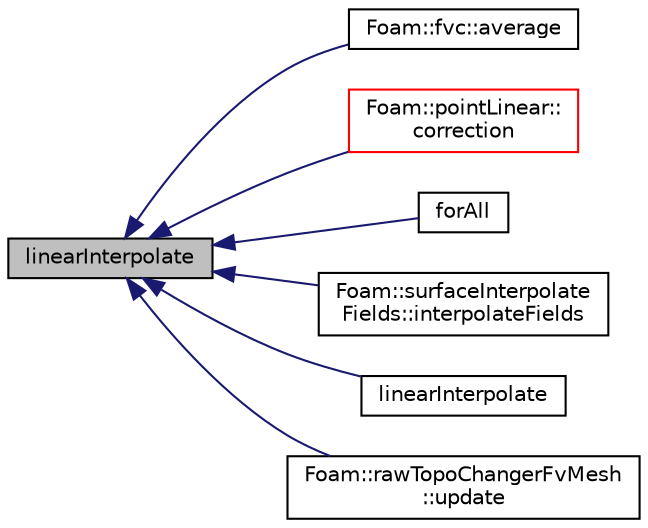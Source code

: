 digraph "linearInterpolate"
{
  bgcolor="transparent";
  edge [fontname="Helvetica",fontsize="10",labelfontname="Helvetica",labelfontsize="10"];
  node [fontname="Helvetica",fontsize="10",shape=record];
  rankdir="LR";
  Node1 [label="linearInterpolate",height=0.2,width=0.4,color="black", fillcolor="grey75", style="filled", fontcolor="black"];
  Node1 -> Node2 [dir="back",color="midnightblue",fontsize="10",style="solid",fontname="Helvetica"];
  Node2 [label="Foam::fvc::average",height=0.2,width=0.4,color="black",URL="$a10768.html#a74a8c43f55008ad5997fd8d2122fee2f",tooltip="Area-weighted average a surfaceField creating a volField. "];
  Node1 -> Node3 [dir="back",color="midnightblue",fontsize="10",style="solid",fontname="Helvetica"];
  Node3 [label="Foam::pointLinear::\lcorrection",height=0.2,width=0.4,color="red",URL="$a01886.html#a71944945191a35be21d9ab3b37c3170c",tooltip="Return the explicit correction to the face-interpolate. "];
  Node1 -> Node4 [dir="back",color="midnightblue",fontsize="10",style="solid",fontname="Helvetica"];
  Node4 [label="forAll",height=0.2,width=0.4,color="black",URL="$a03194.html#a9355a38e2751fb0aed092ab612f7a29f"];
  Node1 -> Node5 [dir="back",color="midnightblue",fontsize="10",style="solid",fontname="Helvetica"];
  Node5 [label="Foam::surfaceInterpolate\lFields::interpolateFields",height=0.2,width=0.4,color="black",URL="$a02482.html#ab9b8efc956510a07b02bd4f144cb23b2"];
  Node1 -> Node6 [dir="back",color="midnightblue",fontsize="10",style="solid",fontname="Helvetica"];
  Node6 [label="linearInterpolate",height=0.2,width=0.4,color="black",URL="$a10733.html#a8cb283db11cf06c77b3947dea2b89ca6"];
  Node1 -> Node7 [dir="back",color="midnightblue",fontsize="10",style="solid",fontname="Helvetica"];
  Node7 [label="Foam::rawTopoChangerFvMesh\l::update",height=0.2,width=0.4,color="black",URL="$a02077.html#aa2aac016e2bf7b5bd2b271786c2791aa",tooltip="Update the mesh for both mesh motion and topology change. "];
}
